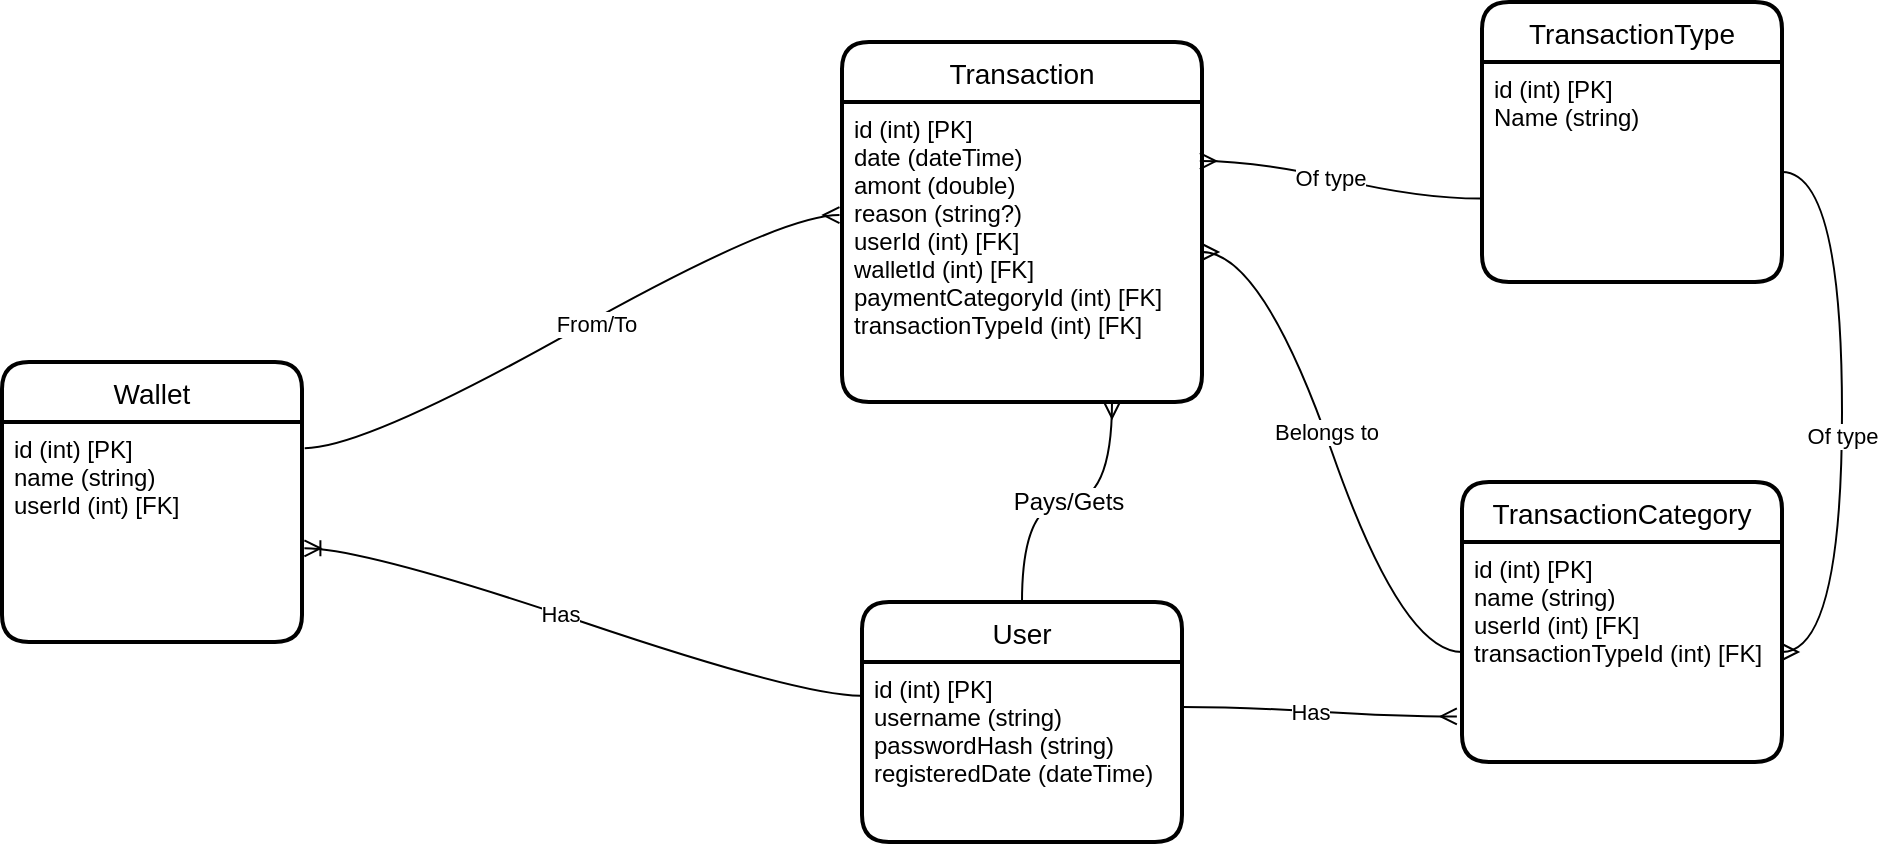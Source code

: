 <mxfile version="20.2.3" type="device"><diagram id="pC6QpgtCtw0tV6N1V-GI" name="Page-1"><mxGraphModel dx="289" dy="184" grid="1" gridSize="10" guides="1" tooltips="1" connect="1" arrows="1" fold="1" page="1" pageScale="1" pageWidth="1100" pageHeight="850" math="0" shadow="0"><root><mxCell id="0"/><mxCell id="1" parent="0"/><mxCell id="gQC49USSrQOXVY9rHRDA-1" value="User" style="swimlane;childLayout=stackLayout;horizontal=1;startSize=30;horizontalStack=0;rounded=1;fontSize=14;fontStyle=0;strokeWidth=2;resizeParent=0;resizeLast=1;shadow=0;dashed=0;align=center;" parent="1" vertex="1"><mxGeometry x="450" y="440" width="160" height="120" as="geometry"/></mxCell><mxCell id="gQC49USSrQOXVY9rHRDA-2" value="id (int) [PK]&#10;username (string)&#10;passwordHash (string)&#10;registeredDate (dateTime)&#10;" style="align=left;strokeColor=none;fillColor=none;spacingLeft=4;fontSize=12;verticalAlign=top;resizable=0;rotatable=0;part=1;" parent="gQC49USSrQOXVY9rHRDA-1" vertex="1"><mxGeometry y="30" width="160" height="90" as="geometry"/></mxCell><mxCell id="gQC49USSrQOXVY9rHRDA-14" value="Transaction" style="swimlane;childLayout=stackLayout;horizontal=1;startSize=30;horizontalStack=0;rounded=1;fontSize=14;fontStyle=0;strokeWidth=2;resizeParent=0;resizeLast=1;shadow=0;dashed=0;align=center;" parent="1" vertex="1"><mxGeometry x="440" y="160" width="180" height="180" as="geometry"/></mxCell><mxCell id="gQC49USSrQOXVY9rHRDA-15" value="id (int) [PK]&#10;date (dateTime)&#10;amont (double)&#10;reason (string?)&#10;userId (int) [FK]&#10;walletId (int) [FK]&#10;paymentCategoryId (int) [FK]&#10;transactionTypeId (int) [FK]" style="align=left;strokeColor=none;fillColor=none;spacingLeft=4;fontSize=12;verticalAlign=top;resizable=0;rotatable=0;part=1;" parent="gQC49USSrQOXVY9rHRDA-14" vertex="1"><mxGeometry y="30" width="180" height="150" as="geometry"/></mxCell><mxCell id="gQC49USSrQOXVY9rHRDA-23" value="Wallet" style="swimlane;childLayout=stackLayout;horizontal=1;startSize=30;horizontalStack=0;rounded=1;fontSize=14;fontStyle=0;strokeWidth=2;resizeParent=0;resizeLast=1;shadow=0;dashed=0;align=center;" parent="1" vertex="1"><mxGeometry x="20" y="320" width="150" height="140" as="geometry"/></mxCell><mxCell id="gQC49USSrQOXVY9rHRDA-24" value="id (int) [PK]&#10;name (string)&#10;userId (int) [FK]" style="align=left;strokeColor=none;fillColor=none;spacingLeft=4;fontSize=12;verticalAlign=top;resizable=0;rotatable=0;part=1;" parent="gQC49USSrQOXVY9rHRDA-23" vertex="1"><mxGeometry y="30" width="150" height="110" as="geometry"/></mxCell><mxCell id="gQC49USSrQOXVY9rHRDA-30" value="" style="edgeStyle=entityRelationEdgeStyle;fontSize=12;html=1;endArrow=ERmany;startArrow=none;entryX=-0.007;entryY=0.377;entryDx=0;entryDy=0;entryPerimeter=0;exitX=1.009;exitY=0.119;exitDx=0;exitDy=0;exitPerimeter=0;curved=1;startFill=0;" parent="1" source="gQC49USSrQOXVY9rHRDA-24" target="gQC49USSrQOXVY9rHRDA-15" edge="1"><mxGeometry width="100" height="100" relative="1" as="geometry"><mxPoint x="110" y="190" as="sourcePoint"/><mxPoint x="570" y="220" as="targetPoint"/></mxGeometry></mxCell><mxCell id="gQC49USSrQOXVY9rHRDA-31" value="From/To" style="edgeLabel;html=1;align=center;verticalAlign=middle;resizable=0;points=[];" parent="gQC49USSrQOXVY9rHRDA-30" vertex="1" connectable="0"><mxGeometry x="0.081" y="-2" relative="1" as="geometry"><mxPoint as="offset"/></mxGeometry></mxCell><mxCell id="gQC49USSrQOXVY9rHRDA-33" value="Pays/Gets" style="edgeStyle=orthogonalEdgeStyle;fontSize=12;html=1;endArrow=ERmany;startArrow=none;rounded=1;curved=1;entryX=0.75;entryY=1;entryDx=0;entryDy=0;exitX=0.5;exitY=0;exitDx=0;exitDy=0;startFill=0;" parent="1" source="gQC49USSrQOXVY9rHRDA-1" target="gQC49USSrQOXVY9rHRDA-15" edge="1"><mxGeometry width="100" height="100" relative="1" as="geometry"><mxPoint x="660" y="380" as="sourcePoint"/><mxPoint x="760" y="280" as="targetPoint"/></mxGeometry></mxCell><mxCell id="gQC49USSrQOXVY9rHRDA-38" value="TransactionCategory" style="swimlane;childLayout=stackLayout;horizontal=1;startSize=30;horizontalStack=0;rounded=1;fontSize=14;fontStyle=0;strokeWidth=2;resizeParent=0;resizeLast=1;shadow=0;dashed=0;align=center;" parent="1" vertex="1"><mxGeometry x="750" y="380" width="160" height="140" as="geometry"/></mxCell><mxCell id="gQC49USSrQOXVY9rHRDA-39" value="id (int) [PK]&#10;name (string)&#10;userId (int) [FK]&#10;transactionTypeId (int) [FK]" style="align=left;strokeColor=none;fillColor=none;spacingLeft=4;fontSize=12;verticalAlign=top;resizable=0;rotatable=0;part=1;" parent="gQC49USSrQOXVY9rHRDA-38" vertex="1"><mxGeometry y="30" width="160" height="110" as="geometry"/></mxCell><mxCell id="gQC49USSrQOXVY9rHRDA-44" value="" style="edgeStyle=entityRelationEdgeStyle;fontSize=12;html=1;endArrow=none;startArrow=ERmany;rounded=1;curved=1;entryX=0;entryY=0.5;entryDx=0;entryDy=0;exitX=1;exitY=0.5;exitDx=0;exitDy=0;endFill=0;" parent="1" source="gQC49USSrQOXVY9rHRDA-15" target="gQC49USSrQOXVY9rHRDA-39" edge="1"><mxGeometry width="100" height="100" relative="1" as="geometry"><mxPoint x="570" y="260" as="sourcePoint"/><mxPoint x="770" y="335" as="targetPoint"/></mxGeometry></mxCell><mxCell id="gQC49USSrQOXVY9rHRDA-45" value="Belongs to" style="edgeLabel;html=1;align=center;verticalAlign=middle;resizable=0;points=[];" parent="gQC49USSrQOXVY9rHRDA-44" vertex="1" connectable="0"><mxGeometry x="-0.077" relative="1" as="geometry"><mxPoint as="offset"/></mxGeometry></mxCell><mxCell id="gQC49USSrQOXVY9rHRDA-47" value="" style="edgeStyle=entityRelationEdgeStyle;fontSize=12;html=1;endArrow=ERmany;startArrow=none;rounded=1;curved=1;exitX=1;exitY=0.25;exitDx=0;exitDy=0;entryX=-0.016;entryY=0.793;entryDx=0;entryDy=0;entryPerimeter=0;startFill=0;" parent="1" source="gQC49USSrQOXVY9rHRDA-2" target="gQC49USSrQOXVY9rHRDA-39" edge="1"><mxGeometry width="100" height="100" relative="1" as="geometry"><mxPoint x="600" y="452.5" as="sourcePoint"/><mxPoint x="800" y="527.5" as="targetPoint"/></mxGeometry></mxCell><mxCell id="gQC49USSrQOXVY9rHRDA-48" value="Has" style="edgeLabel;html=1;align=center;verticalAlign=middle;resizable=0;points=[];" parent="gQC49USSrQOXVY9rHRDA-47" vertex="1" connectable="0"><mxGeometry x="-0.077" relative="1" as="geometry"><mxPoint as="offset"/></mxGeometry></mxCell><mxCell id="9SF8P5BIsn2xp5m7qPJy-1" value="" style="edgeStyle=entityRelationEdgeStyle;fontSize=12;html=1;endArrow=ERoneToMany;fontColor=none;entryX=1.008;entryY=0.574;entryDx=0;entryDy=0;entryPerimeter=0;exitX=-0.004;exitY=0.187;exitDx=0;exitDy=0;exitPerimeter=0;curved=1;" parent="1" source="gQC49USSrQOXVY9rHRDA-2" target="gQC49USSrQOXVY9rHRDA-24" edge="1"><mxGeometry width="100" height="100" relative="1" as="geometry"><mxPoint x="220" y="520" as="sourcePoint"/><mxPoint x="320" y="420" as="targetPoint"/></mxGeometry></mxCell><mxCell id="9SF8P5BIsn2xp5m7qPJy-2" value="Has" style="edgeLabel;html=1;align=center;verticalAlign=middle;resizable=0;points=[];fontColor=none;" parent="9SF8P5BIsn2xp5m7qPJy-1" vertex="1" connectable="0"><mxGeometry x="0.082" relative="1" as="geometry"><mxPoint as="offset"/></mxGeometry></mxCell><mxCell id="Cm-kauG5euW8GxzY59Se-1" value="TransactionType" style="swimlane;childLayout=stackLayout;horizontal=1;startSize=30;horizontalStack=0;rounded=1;fontSize=14;fontStyle=0;strokeWidth=2;resizeParent=0;resizeLast=1;shadow=0;dashed=0;align=center;" parent="1" vertex="1"><mxGeometry x="760" y="140" width="150" height="140" as="geometry"/></mxCell><mxCell id="Cm-kauG5euW8GxzY59Se-2" value="id (int) [PK]&#10;Name (string)" style="align=left;strokeColor=none;fillColor=none;spacingLeft=4;fontSize=12;verticalAlign=top;resizable=0;rotatable=0;part=1;" parent="Cm-kauG5euW8GxzY59Se-1" vertex="1"><mxGeometry y="30" width="150" height="110" as="geometry"/></mxCell><mxCell id="Cm-kauG5euW8GxzY59Se-3" value="" style="edgeStyle=entityRelationEdgeStyle;fontSize=12;html=1;endArrow=none;startArrow=ERmany;rounded=1;curved=1;entryX=-0.004;entryY=0.621;entryDx=0;entryDy=0;exitX=0.994;exitY=0.197;exitDx=0;exitDy=0;endFill=0;exitPerimeter=0;entryPerimeter=0;" parent="1" source="gQC49USSrQOXVY9rHRDA-15" target="Cm-kauG5euW8GxzY59Se-2" edge="1"><mxGeometry width="100" height="100" relative="1" as="geometry"><mxPoint x="650" y="220" as="sourcePoint"/><mxPoint x="800" y="360" as="targetPoint"/></mxGeometry></mxCell><mxCell id="Cm-kauG5euW8GxzY59Se-4" value="Of type" style="edgeLabel;html=1;align=center;verticalAlign=middle;resizable=0;points=[];" parent="Cm-kauG5euW8GxzY59Se-3" vertex="1" connectable="0"><mxGeometry x="-0.077" relative="1" as="geometry"><mxPoint as="offset"/></mxGeometry></mxCell><mxCell id="Cm-kauG5euW8GxzY59Se-5" value="" style="edgeStyle=entityRelationEdgeStyle;fontSize=12;html=1;endArrow=none;startArrow=ERmany;rounded=1;curved=1;endFill=0;" parent="1" source="gQC49USSrQOXVY9rHRDA-39" target="Cm-kauG5euW8GxzY59Se-2" edge="1"><mxGeometry width="100" height="100" relative="1" as="geometry"><mxPoint x="710.0" y="301.24" as="sourcePoint"/><mxPoint x="1010" y="253" as="targetPoint"/></mxGeometry></mxCell><mxCell id="Cm-kauG5euW8GxzY59Se-6" value="Of type" style="edgeLabel;html=1;align=center;verticalAlign=middle;resizable=0;points=[];" parent="Cm-kauG5euW8GxzY59Se-5" vertex="1" connectable="0"><mxGeometry x="-0.077" relative="1" as="geometry"><mxPoint as="offset"/></mxGeometry></mxCell></root></mxGraphModel></diagram></mxfile>